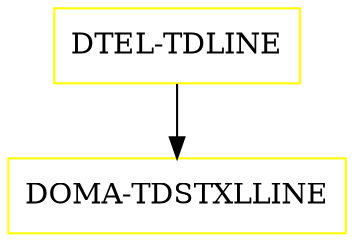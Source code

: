 digraph G {
  "DTEL-TDLINE" [shape=box,color=yellow];
  "DOMA-TDSTXLLINE" [shape=box,color=yellow,URL="./DOMA_TDSTXLLINE.html"];
  "DTEL-TDLINE" -> "DOMA-TDSTXLLINE";
}
